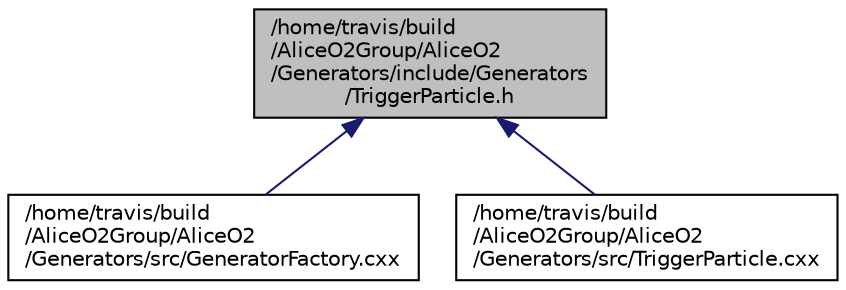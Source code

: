 digraph "/home/travis/build/AliceO2Group/AliceO2/Generators/include/Generators/TriggerParticle.h"
{
 // INTERACTIVE_SVG=YES
  bgcolor="transparent";
  edge [fontname="Helvetica",fontsize="10",labelfontname="Helvetica",labelfontsize="10"];
  node [fontname="Helvetica",fontsize="10",shape=record];
  Node17 [label="/home/travis/build\l/AliceO2Group/AliceO2\l/Generators/include/Generators\l/TriggerParticle.h",height=0.2,width=0.4,color="black", fillcolor="grey75", style="filled", fontcolor="black"];
  Node17 -> Node18 [dir="back",color="midnightblue",fontsize="10",style="solid",fontname="Helvetica"];
  Node18 [label="/home/travis/build\l/AliceO2Group/AliceO2\l/Generators/src/GeneratorFactory.cxx",height=0.2,width=0.4,color="black",URL="$d0/d83/GeneratorFactory_8cxx.html"];
  Node17 -> Node19 [dir="back",color="midnightblue",fontsize="10",style="solid",fontname="Helvetica"];
  Node19 [label="/home/travis/build\l/AliceO2Group/AliceO2\l/Generators/src/TriggerParticle.cxx",height=0.2,width=0.4,color="black",URL="$db/d40/TriggerParticle_8cxx.html"];
}
